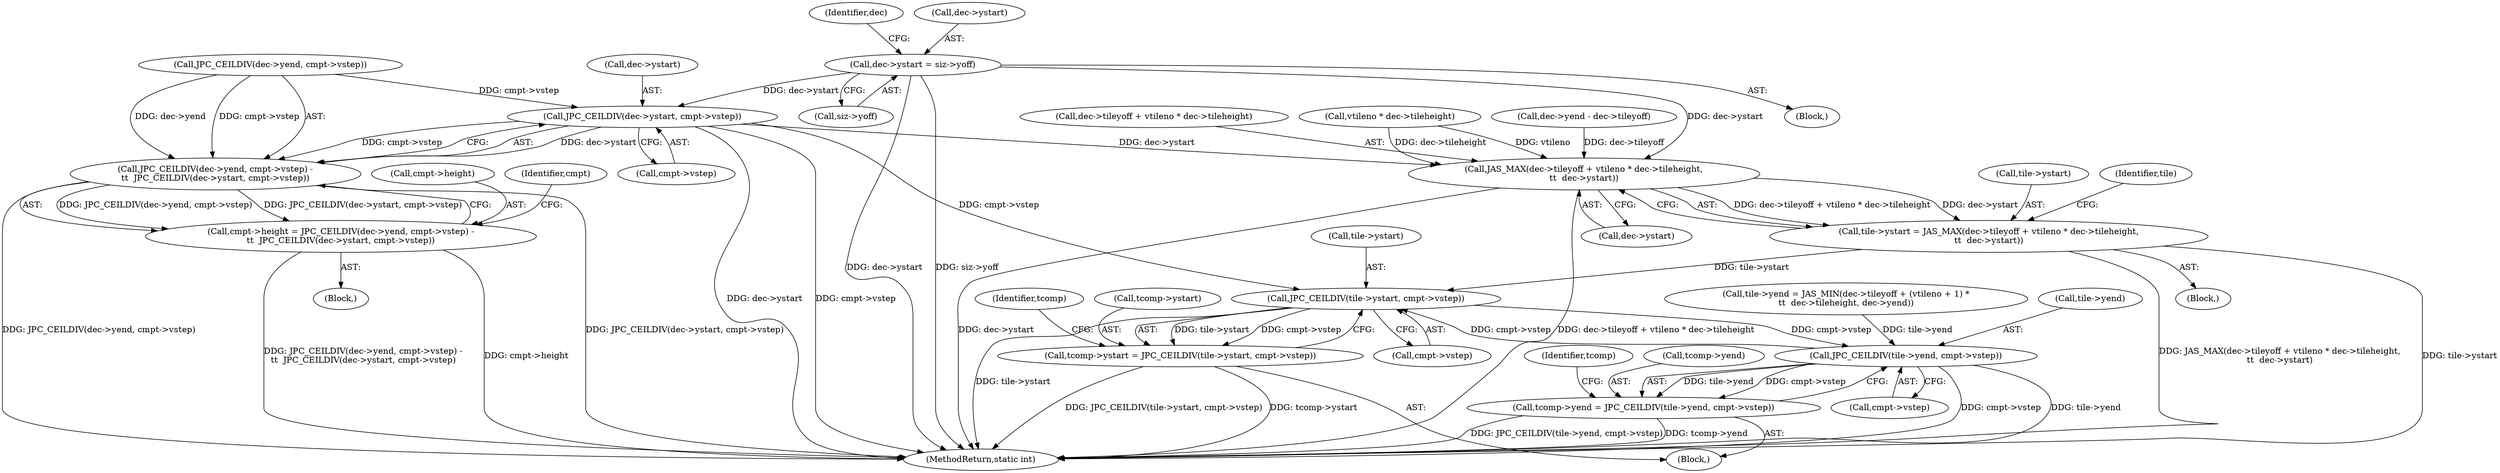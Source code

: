 digraph "0_jasper_d91198abd00fc435a397fe6bad906a4c1748e9cf@pointer" {
"1000129" [label="(Call,dec->ystart = siz->yoff)"];
"1000311" [label="(Call,JPC_CEILDIV(dec->ystart, cmpt->vstep))"];
"1000303" [label="(Call,JPC_CEILDIV(dec->yend, cmpt->vstep) -\n\t\t  JPC_CEILDIV(dec->ystart, cmpt->vstep))"];
"1000299" [label="(Call,cmpt->height = JPC_CEILDIV(dec->yend, cmpt->vstep) -\n\t\t  JPC_CEILDIV(dec->ystart, cmpt->vstep))"];
"1000480" [label="(Call,JAS_MAX(dec->tileyoff + vtileno * dec->tileheight,\n\t\t  dec->ystart))"];
"1000476" [label="(Call,tile->ystart = JAS_MAX(dec->tileyoff + vtileno * dec->tileheight,\n\t\t  dec->ystart))"];
"1000642" [label="(Call,JPC_CEILDIV(tile->ystart, cmpt->vstep))"];
"1000638" [label="(Call,tcomp->ystart = JPC_CEILDIV(tile->ystart, cmpt->vstep))"];
"1000664" [label="(Call,JPC_CEILDIV(tile->yend, cmpt->vstep))"];
"1000660" [label="(Call,tcomp->yend = JPC_CEILDIV(tile->yend, cmpt->vstep))"];
"1000300" [label="(Call,cmpt->height)"];
"1000611" [label="(Block,)"];
"1000138" [label="(Identifier,dec)"];
"1000104" [label="(Block,)"];
"1000129" [label="(Call,dec->ystart = siz->yoff)"];
"1000651" [label="(Identifier,tcomp)"];
"1000673" [label="(Identifier,tcomp)"];
"1000311" [label="(Call,JPC_CEILDIV(dec->ystart, cmpt->vstep))"];
"1000481" [label="(Call,dec->tileyoff + vtileno * dec->tileheight)"];
"1000688" [label="(MethodReturn,static int)"];
"1000320" [label="(Identifier,cmpt)"];
"1000315" [label="(Call,cmpt->vstep)"];
"1000303" [label="(Call,JPC_CEILDIV(dec->yend, cmpt->vstep) -\n\t\t  JPC_CEILDIV(dec->ystart, cmpt->vstep))"];
"1000639" [label="(Call,tcomp->ystart)"];
"1000130" [label="(Call,dec->ystart)"];
"1000490" [label="(Call,dec->ystart)"];
"1000646" [label="(Call,cmpt->vstep)"];
"1000664" [label="(Call,JPC_CEILDIV(tile->yend, cmpt->vstep))"];
"1000642" [label="(Call,JPC_CEILDIV(tile->ystart, cmpt->vstep))"];
"1000668" [label="(Call,cmpt->vstep)"];
"1000660" [label="(Call,tcomp->yend = JPC_CEILDIV(tile->yend, cmpt->vstep))"];
"1000480" [label="(Call,JAS_MAX(dec->tileyoff + vtileno * dec->tileheight,\n\t\t  dec->ystart))"];
"1000299" [label="(Call,cmpt->height = JPC_CEILDIV(dec->yend, cmpt->vstep) -\n\t\t  JPC_CEILDIV(dec->ystart, cmpt->vstep))"];
"1000304" [label="(Call,JPC_CEILDIV(dec->yend, cmpt->vstep))"];
"1000661" [label="(Call,tcomp->yend)"];
"1000312" [label="(Call,dec->ystart)"];
"1000133" [label="(Call,siz->yoff)"];
"1000477" [label="(Call,tile->ystart)"];
"1000485" [label="(Call,vtileno * dec->tileheight)"];
"1000512" [label="(Call,tile->yend = JAS_MIN(dec->tileyoff + (vtileno + 1) *\n\t\t  dec->tileheight, dec->yend))"];
"1000638" [label="(Call,tcomp->ystart = JPC_CEILDIV(tile->ystart, cmpt->vstep))"];
"1000643" [label="(Call,tile->ystart)"];
"1000353" [label="(Call,dec->yend - dec->tileyoff)"];
"1000235" [label="(Block,)"];
"1000495" [label="(Identifier,tile)"];
"1000434" [label="(Block,)"];
"1000665" [label="(Call,tile->yend)"];
"1000476" [label="(Call,tile->ystart = JAS_MAX(dec->tileyoff + vtileno * dec->tileheight,\n\t\t  dec->ystart))"];
"1000129" -> "1000104"  [label="AST: "];
"1000129" -> "1000133"  [label="CFG: "];
"1000130" -> "1000129"  [label="AST: "];
"1000133" -> "1000129"  [label="AST: "];
"1000138" -> "1000129"  [label="CFG: "];
"1000129" -> "1000688"  [label="DDG: dec->ystart"];
"1000129" -> "1000688"  [label="DDG: siz->yoff"];
"1000129" -> "1000311"  [label="DDG: dec->ystart"];
"1000129" -> "1000480"  [label="DDG: dec->ystart"];
"1000311" -> "1000303"  [label="AST: "];
"1000311" -> "1000315"  [label="CFG: "];
"1000312" -> "1000311"  [label="AST: "];
"1000315" -> "1000311"  [label="AST: "];
"1000303" -> "1000311"  [label="CFG: "];
"1000311" -> "1000688"  [label="DDG: dec->ystart"];
"1000311" -> "1000688"  [label="DDG: cmpt->vstep"];
"1000311" -> "1000303"  [label="DDG: dec->ystart"];
"1000311" -> "1000303"  [label="DDG: cmpt->vstep"];
"1000304" -> "1000311"  [label="DDG: cmpt->vstep"];
"1000311" -> "1000480"  [label="DDG: dec->ystart"];
"1000311" -> "1000642"  [label="DDG: cmpt->vstep"];
"1000303" -> "1000299"  [label="AST: "];
"1000304" -> "1000303"  [label="AST: "];
"1000299" -> "1000303"  [label="CFG: "];
"1000303" -> "1000688"  [label="DDG: JPC_CEILDIV(dec->yend, cmpt->vstep)"];
"1000303" -> "1000688"  [label="DDG: JPC_CEILDIV(dec->ystart, cmpt->vstep)"];
"1000303" -> "1000299"  [label="DDG: JPC_CEILDIV(dec->yend, cmpt->vstep)"];
"1000303" -> "1000299"  [label="DDG: JPC_CEILDIV(dec->ystart, cmpt->vstep)"];
"1000304" -> "1000303"  [label="DDG: dec->yend"];
"1000304" -> "1000303"  [label="DDG: cmpt->vstep"];
"1000299" -> "1000235"  [label="AST: "];
"1000300" -> "1000299"  [label="AST: "];
"1000320" -> "1000299"  [label="CFG: "];
"1000299" -> "1000688"  [label="DDG: JPC_CEILDIV(dec->yend, cmpt->vstep) -\n\t\t  JPC_CEILDIV(dec->ystart, cmpt->vstep)"];
"1000299" -> "1000688"  [label="DDG: cmpt->height"];
"1000480" -> "1000476"  [label="AST: "];
"1000480" -> "1000490"  [label="CFG: "];
"1000481" -> "1000480"  [label="AST: "];
"1000490" -> "1000480"  [label="AST: "];
"1000476" -> "1000480"  [label="CFG: "];
"1000480" -> "1000688"  [label="DDG: dec->ystart"];
"1000480" -> "1000688"  [label="DDG: dec->tileyoff + vtileno * dec->tileheight"];
"1000480" -> "1000476"  [label="DDG: dec->tileyoff + vtileno * dec->tileheight"];
"1000480" -> "1000476"  [label="DDG: dec->ystart"];
"1000353" -> "1000480"  [label="DDG: dec->tileyoff"];
"1000485" -> "1000480"  [label="DDG: vtileno"];
"1000485" -> "1000480"  [label="DDG: dec->tileheight"];
"1000476" -> "1000434"  [label="AST: "];
"1000477" -> "1000476"  [label="AST: "];
"1000495" -> "1000476"  [label="CFG: "];
"1000476" -> "1000688"  [label="DDG: tile->ystart"];
"1000476" -> "1000688"  [label="DDG: JAS_MAX(dec->tileyoff + vtileno * dec->tileheight,\n\t\t  dec->ystart)"];
"1000476" -> "1000642"  [label="DDG: tile->ystart"];
"1000642" -> "1000638"  [label="AST: "];
"1000642" -> "1000646"  [label="CFG: "];
"1000643" -> "1000642"  [label="AST: "];
"1000646" -> "1000642"  [label="AST: "];
"1000638" -> "1000642"  [label="CFG: "];
"1000642" -> "1000688"  [label="DDG: tile->ystart"];
"1000642" -> "1000638"  [label="DDG: tile->ystart"];
"1000642" -> "1000638"  [label="DDG: cmpt->vstep"];
"1000664" -> "1000642"  [label="DDG: cmpt->vstep"];
"1000642" -> "1000664"  [label="DDG: cmpt->vstep"];
"1000638" -> "1000611"  [label="AST: "];
"1000639" -> "1000638"  [label="AST: "];
"1000651" -> "1000638"  [label="CFG: "];
"1000638" -> "1000688"  [label="DDG: tcomp->ystart"];
"1000638" -> "1000688"  [label="DDG: JPC_CEILDIV(tile->ystart, cmpt->vstep)"];
"1000664" -> "1000660"  [label="AST: "];
"1000664" -> "1000668"  [label="CFG: "];
"1000665" -> "1000664"  [label="AST: "];
"1000668" -> "1000664"  [label="AST: "];
"1000660" -> "1000664"  [label="CFG: "];
"1000664" -> "1000688"  [label="DDG: cmpt->vstep"];
"1000664" -> "1000688"  [label="DDG: tile->yend"];
"1000664" -> "1000660"  [label="DDG: tile->yend"];
"1000664" -> "1000660"  [label="DDG: cmpt->vstep"];
"1000512" -> "1000664"  [label="DDG: tile->yend"];
"1000660" -> "1000611"  [label="AST: "];
"1000661" -> "1000660"  [label="AST: "];
"1000673" -> "1000660"  [label="CFG: "];
"1000660" -> "1000688"  [label="DDG: JPC_CEILDIV(tile->yend, cmpt->vstep)"];
"1000660" -> "1000688"  [label="DDG: tcomp->yend"];
}
